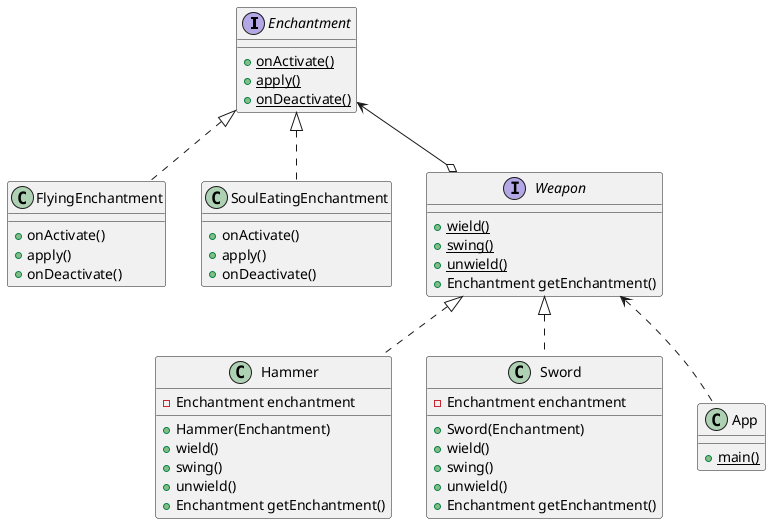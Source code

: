 @startuml

interface Enchantment {
  + {static} onActivate()
  + {static} apply()
  + {static} onDeactivate()
}

class FlyingEnchantment {
  + onActivate()
  + apply()
  + onDeactivate()
}

Enchantment <|.. FlyingEnchantment

class SoulEatingEnchantment {
  + onActivate()
  + apply()
  + onDeactivate()
}

Enchantment <|.. SoulEatingEnchantment

interface Weapon {
  + {static} wield()
  + {static} swing()
  + {static} unwield()
  + Enchantment getEnchantment()
}

Enchantment <--o Weapon

class Hammer {
  - Enchantment enchantment
  + Hammer(Enchantment)
  + wield()
  + swing()
  + unwield()
  + Enchantment getEnchantment()
}

Weapon <|.. Hammer

class Sword {
  - Enchantment enchantment
  + Sword(Enchantment)
  + wield()
  + swing()
  + unwield()
  + Enchantment getEnchantment()
}

Weapon <|.. Sword

class App {
  + {static} main()
}

Weapon <.. App

@enduml
